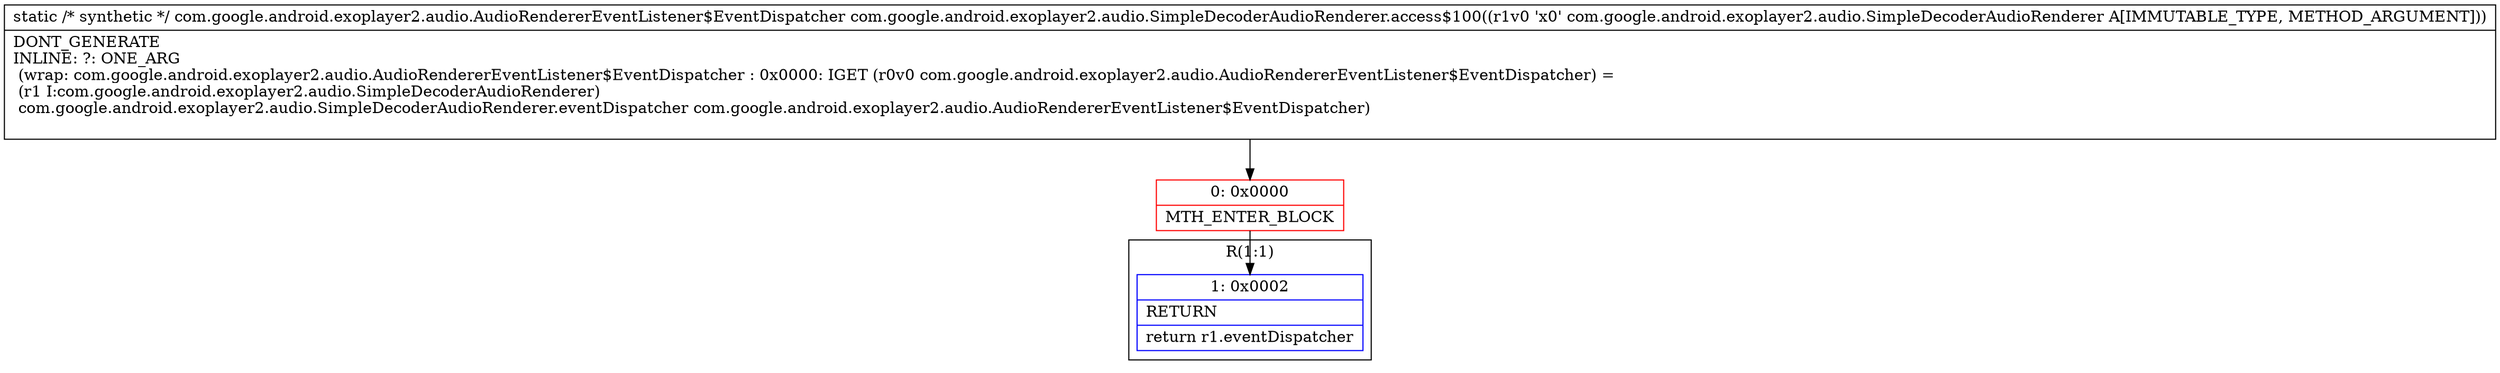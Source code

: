 digraph "CFG forcom.google.android.exoplayer2.audio.SimpleDecoderAudioRenderer.access$100(Lcom\/google\/android\/exoplayer2\/audio\/SimpleDecoderAudioRenderer;)Lcom\/google\/android\/exoplayer2\/audio\/AudioRendererEventListener$EventDispatcher;" {
subgraph cluster_Region_1955493058 {
label = "R(1:1)";
node [shape=record,color=blue];
Node_1 [shape=record,label="{1\:\ 0x0002|RETURN\l|return r1.eventDispatcher\l}"];
}
Node_0 [shape=record,color=red,label="{0\:\ 0x0000|MTH_ENTER_BLOCK\l}"];
MethodNode[shape=record,label="{static \/* synthetic *\/ com.google.android.exoplayer2.audio.AudioRendererEventListener$EventDispatcher com.google.android.exoplayer2.audio.SimpleDecoderAudioRenderer.access$100((r1v0 'x0' com.google.android.exoplayer2.audio.SimpleDecoderAudioRenderer A[IMMUTABLE_TYPE, METHOD_ARGUMENT]))  | DONT_GENERATE\lINLINE: ?: ONE_ARG  \l  (wrap: com.google.android.exoplayer2.audio.AudioRendererEventListener$EventDispatcher : 0x0000: IGET  (r0v0 com.google.android.exoplayer2.audio.AudioRendererEventListener$EventDispatcher) = \l  (r1 I:com.google.android.exoplayer2.audio.SimpleDecoderAudioRenderer)\l com.google.android.exoplayer2.audio.SimpleDecoderAudioRenderer.eventDispatcher com.google.android.exoplayer2.audio.AudioRendererEventListener$EventDispatcher)\l\l}"];
MethodNode -> Node_0;
Node_0 -> Node_1;
}

